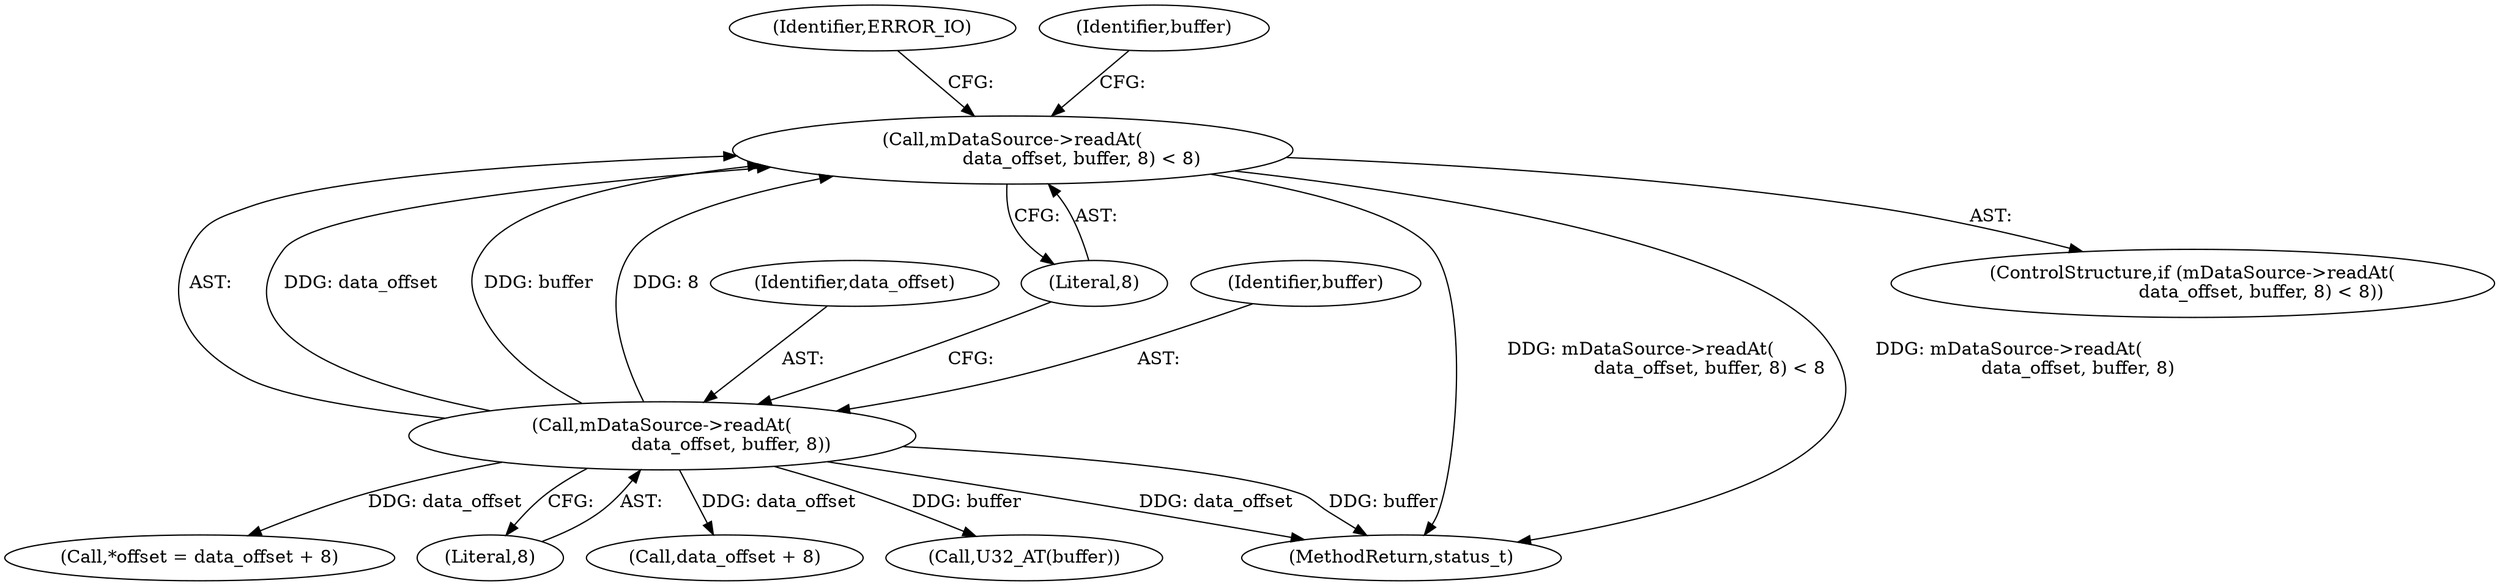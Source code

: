 digraph "0_Android_463a6f807e187828442949d1924e143cf07778c6@API" {
"1001387" [label="(Call,mDataSource->readAt(\n                        data_offset, buffer, 8) < 8)"];
"1001388" [label="(Call,mDataSource->readAt(\n                        data_offset, buffer, 8))"];
"1001389" [label="(Identifier,data_offset)"];
"1001449" [label="(Call,*offset = data_offset + 8)"];
"1001392" [label="(Literal,8)"];
"1001390" [label="(Identifier,buffer)"];
"1001395" [label="(Identifier,ERROR_IO)"];
"1001391" [label="(Literal,8)"];
"1001386" [label="(ControlStructure,if (mDataSource->readAt(\n                        data_offset, buffer, 8) < 8))"];
"1001452" [label="(Call,data_offset + 8)"];
"1001387" [label="(Call,mDataSource->readAt(\n                        data_offset, buffer, 8) < 8)"];
"1001398" [label="(Call,U32_AT(buffer))"];
"1001388" [label="(Call,mDataSource->readAt(\n                        data_offset, buffer, 8))"];
"1002911" [label="(MethodReturn,status_t)"];
"1001399" [label="(Identifier,buffer)"];
"1001387" -> "1001386"  [label="AST: "];
"1001387" -> "1001392"  [label="CFG: "];
"1001388" -> "1001387"  [label="AST: "];
"1001392" -> "1001387"  [label="AST: "];
"1001395" -> "1001387"  [label="CFG: "];
"1001399" -> "1001387"  [label="CFG: "];
"1001387" -> "1002911"  [label="DDG: mDataSource->readAt(\n                        data_offset, buffer, 8) < 8"];
"1001387" -> "1002911"  [label="DDG: mDataSource->readAt(\n                        data_offset, buffer, 8)"];
"1001388" -> "1001387"  [label="DDG: data_offset"];
"1001388" -> "1001387"  [label="DDG: buffer"];
"1001388" -> "1001387"  [label="DDG: 8"];
"1001388" -> "1001391"  [label="CFG: "];
"1001389" -> "1001388"  [label="AST: "];
"1001390" -> "1001388"  [label="AST: "];
"1001391" -> "1001388"  [label="AST: "];
"1001392" -> "1001388"  [label="CFG: "];
"1001388" -> "1002911"  [label="DDG: data_offset"];
"1001388" -> "1002911"  [label="DDG: buffer"];
"1001388" -> "1001398"  [label="DDG: buffer"];
"1001388" -> "1001449"  [label="DDG: data_offset"];
"1001388" -> "1001452"  [label="DDG: data_offset"];
}
